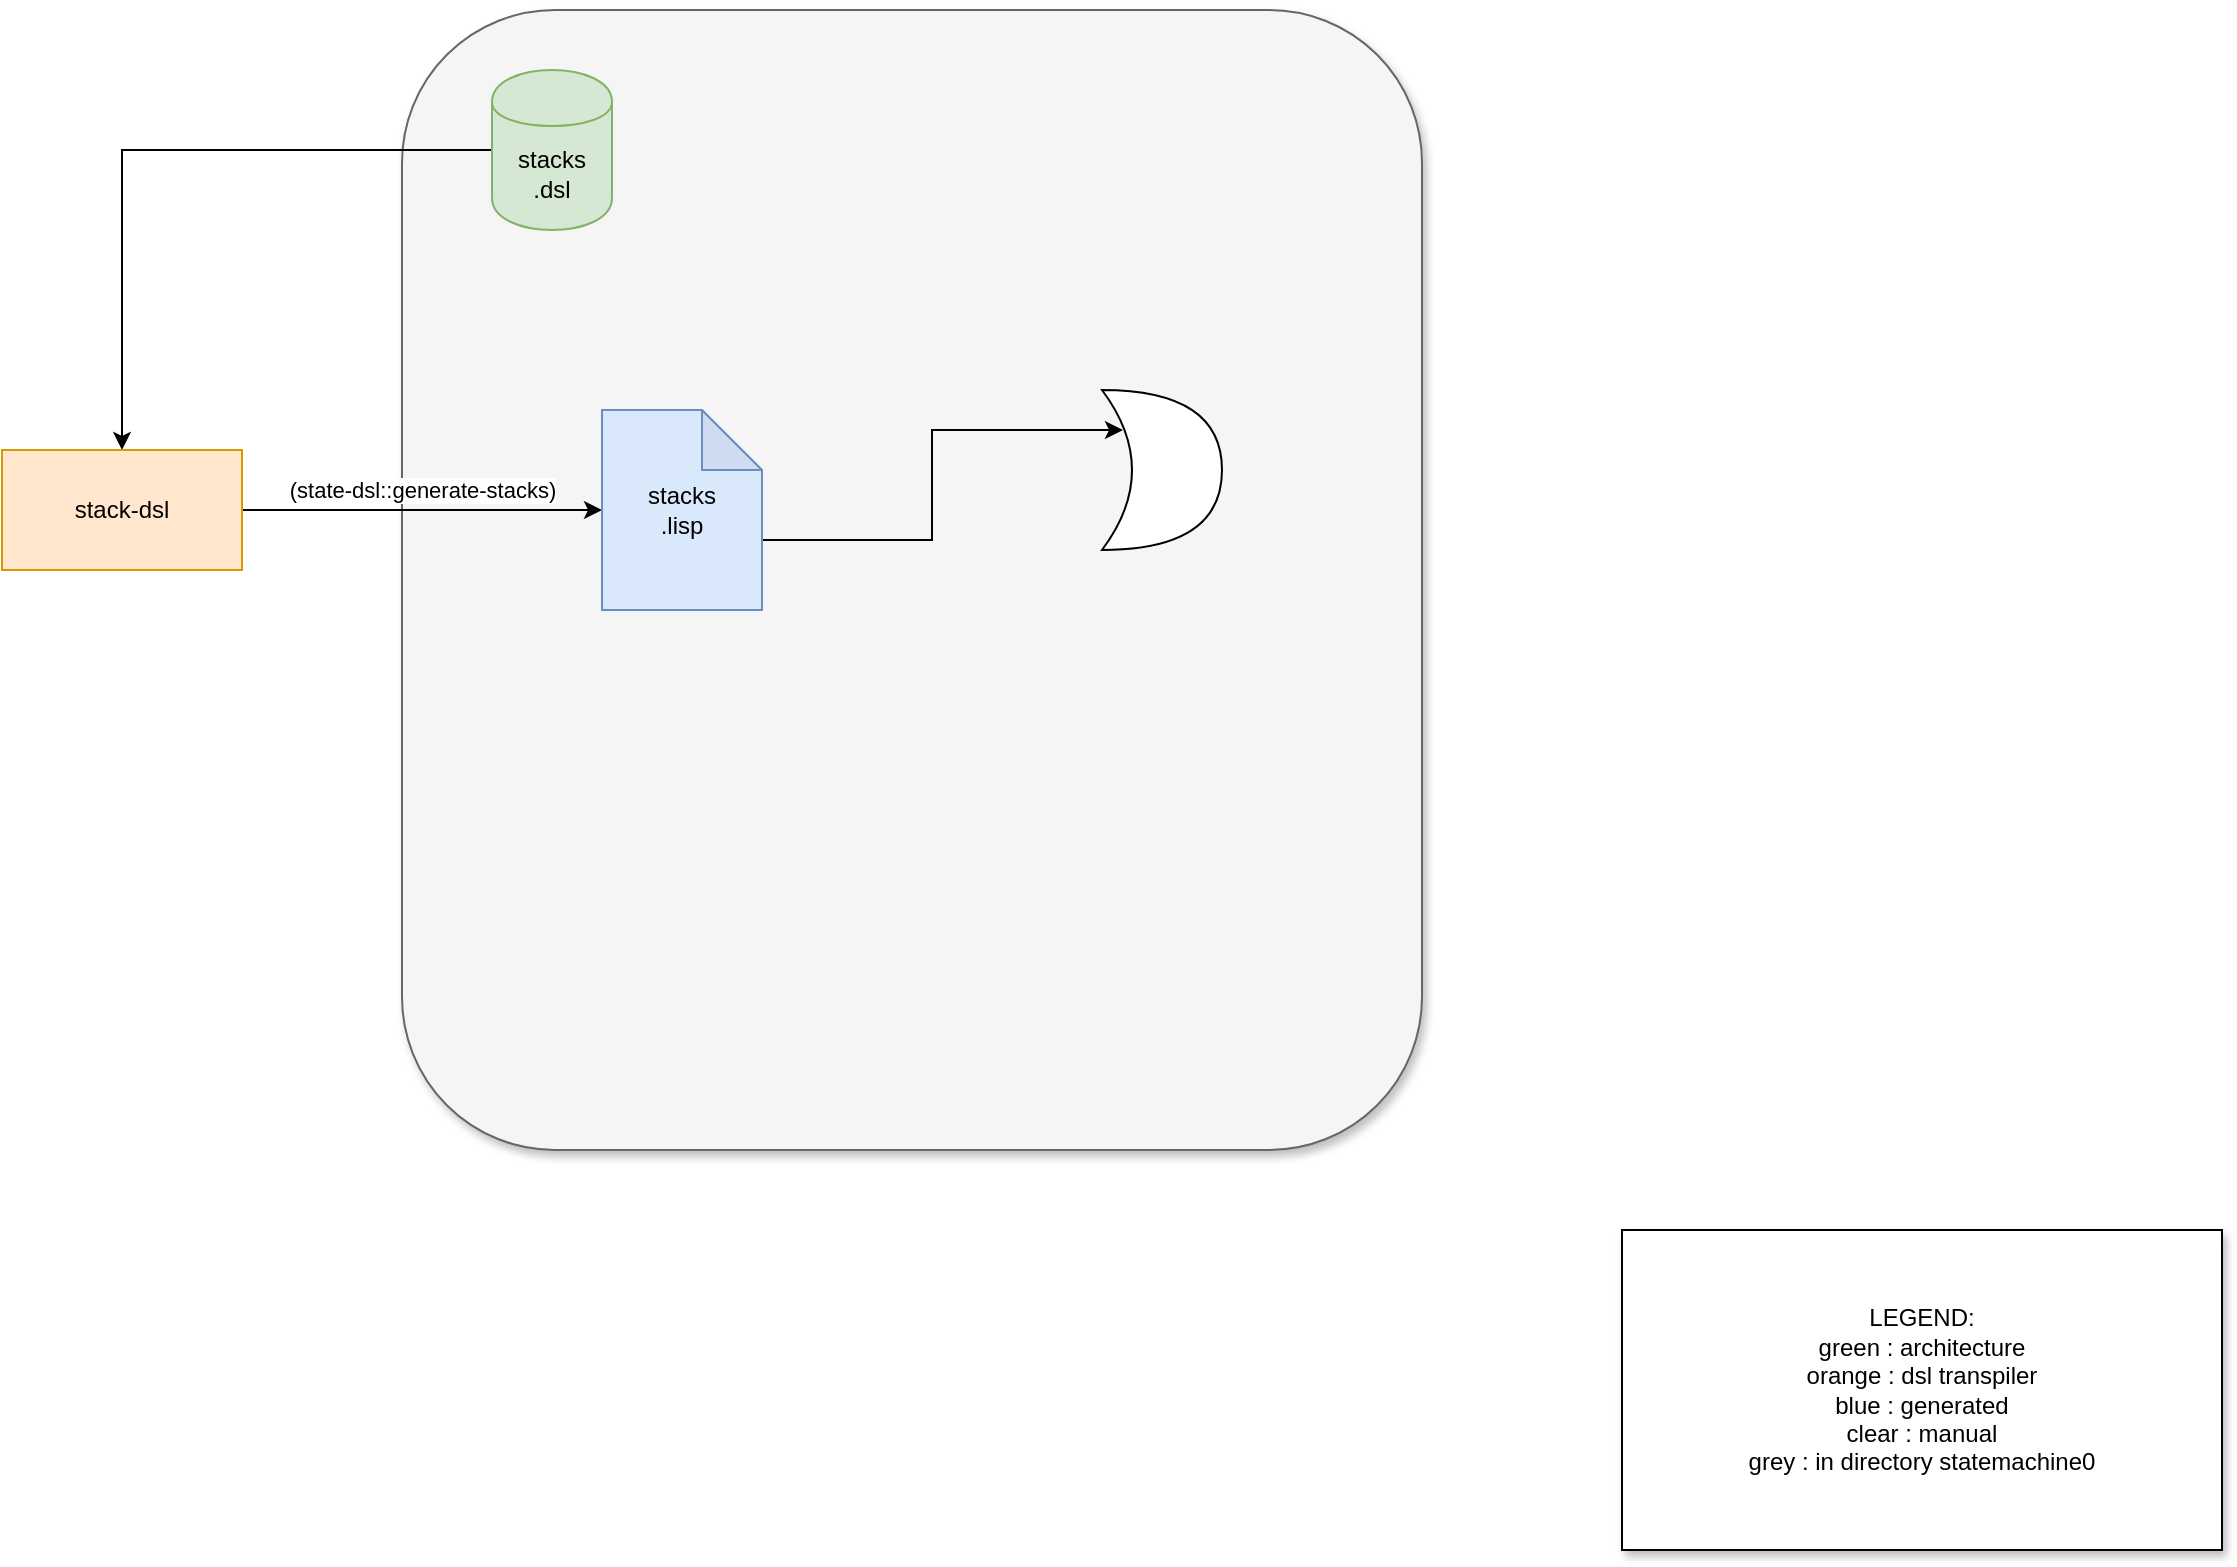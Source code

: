 <mxfile version="12.9.13" type="device"><diagram id="RcHEej2eHxypM7XwvbeM" name="Page-1"><mxGraphModel dx="1352" dy="816" grid="1" gridSize="10" guides="1" tooltips="1" connect="1" arrows="1" fold="1" page="1" pageScale="1" pageWidth="1169" pageHeight="827" math="0" shadow="0"><root><mxCell id="0"/><mxCell id="1" parent="0"/><mxCell id="9BjroyfLEfyssgo4ZD1t-36" value="" style="rounded=1;whiteSpace=wrap;html=1;shadow=1;strokeColor=#666666;fillColor=#f5f5f5;fontColor=#333333;" parent="1" vertex="1"><mxGeometry x="230" y="50" width="510" height="570" as="geometry"/></mxCell><mxCell id="9BjroyfLEfyssgo4ZD1t-24" style="edgeStyle=orthogonalEdgeStyle;rounded=0;orthogonalLoop=1;jettySize=auto;html=1;exitX=0;exitY=0.5;exitDx=0;exitDy=0;" parent="1" source="9BjroyfLEfyssgo4ZD1t-1" target="9BjroyfLEfyssgo4ZD1t-2" edge="1"><mxGeometry relative="1" as="geometry"/></mxCell><mxCell id="9BjroyfLEfyssgo4ZD1t-1" value="stacks&lt;br&gt;.dsl" style="shape=cylinder;whiteSpace=wrap;html=1;boundedLbl=1;backgroundOutline=1;fillColor=#d5e8d4;strokeColor=#82b366;" parent="1" vertex="1"><mxGeometry x="275" y="80" width="60" height="80" as="geometry"/></mxCell><mxCell id="9BjroyfLEfyssgo4ZD1t-5" style="edgeStyle=orthogonalEdgeStyle;rounded=0;orthogonalLoop=1;jettySize=auto;html=1;exitX=1;exitY=0.5;exitDx=0;exitDy=0;entryX=0;entryY=0.5;entryDx=0;entryDy=0;entryPerimeter=0;" parent="1" source="9BjroyfLEfyssgo4ZD1t-2" target="9BjroyfLEfyssgo4ZD1t-4" edge="1"><mxGeometry relative="1" as="geometry"/></mxCell><mxCell id="9BjroyfLEfyssgo4ZD1t-43" value="(state-dsl::generate-stacks)" style="edgeLabel;html=1;align=center;verticalAlign=middle;resizable=0;points=[];" parent="9BjroyfLEfyssgo4ZD1t-5" vertex="1" connectable="0"><mxGeometry x="-0.333" y="-4" relative="1" as="geometry"><mxPoint x="30" y="-14" as="offset"/></mxGeometry></mxCell><mxCell id="9BjroyfLEfyssgo4ZD1t-2" value="stack-dsl" style="rounded=0;whiteSpace=wrap;html=1;fillColor=#ffe6cc;strokeColor=#d79b00;" parent="1" vertex="1"><mxGeometry x="30" y="270" width="120" height="60" as="geometry"/></mxCell><mxCell id="9BjroyfLEfyssgo4ZD1t-46" style="edgeStyle=orthogonalEdgeStyle;rounded=0;orthogonalLoop=1;jettySize=auto;html=1;exitX=0;exitY=0;exitDx=80;exitDy=65;exitPerimeter=0;entryX=0.175;entryY=0.25;entryDx=0;entryDy=0;entryPerimeter=0;" parent="1" source="9BjroyfLEfyssgo4ZD1t-4" target="9BjroyfLEfyssgo4ZD1t-12" edge="1"><mxGeometry relative="1" as="geometry"/></mxCell><mxCell id="9BjroyfLEfyssgo4ZD1t-4" value="stacks&lt;br&gt;.lisp" style="shape=note;whiteSpace=wrap;html=1;backgroundOutline=1;darkOpacity=0.05;fillColor=#dae8fc;strokeColor=#6c8ebf;" parent="1" vertex="1"><mxGeometry x="330" y="250" width="80" height="100" as="geometry"/></mxCell><mxCell id="9BjroyfLEfyssgo4ZD1t-12" value="" style="shape=xor;whiteSpace=wrap;html=1;" parent="1" vertex="1"><mxGeometry x="580" y="240" width="60" height="80" as="geometry"/></mxCell><mxCell id="9BjroyfLEfyssgo4ZD1t-35" value="&lt;div&gt;&lt;span&gt;LEGEND:&lt;/span&gt;&lt;/div&gt;&lt;div&gt;&lt;span&gt;green : architecture&lt;/span&gt;&lt;/div&gt;&lt;div&gt;&lt;span&gt;orange : dsl transpiler&lt;/span&gt;&lt;/div&gt;&lt;div&gt;&lt;span&gt;blue : generated&lt;/span&gt;&lt;/div&gt;&lt;div&gt;&lt;span&gt;clear : manual&lt;/span&gt;&lt;/div&gt;&lt;div&gt;grey : in directory statemachine0&lt;/div&gt;" style="text;html=1;strokeColor=#000000;fillColor=#ffffff;align=center;verticalAlign=middle;whiteSpace=wrap;rounded=0;shadow=1;" parent="1" vertex="1"><mxGeometry x="840" y="660" width="300" height="160" as="geometry"/></mxCell></root></mxGraphModel></diagram></mxfile>